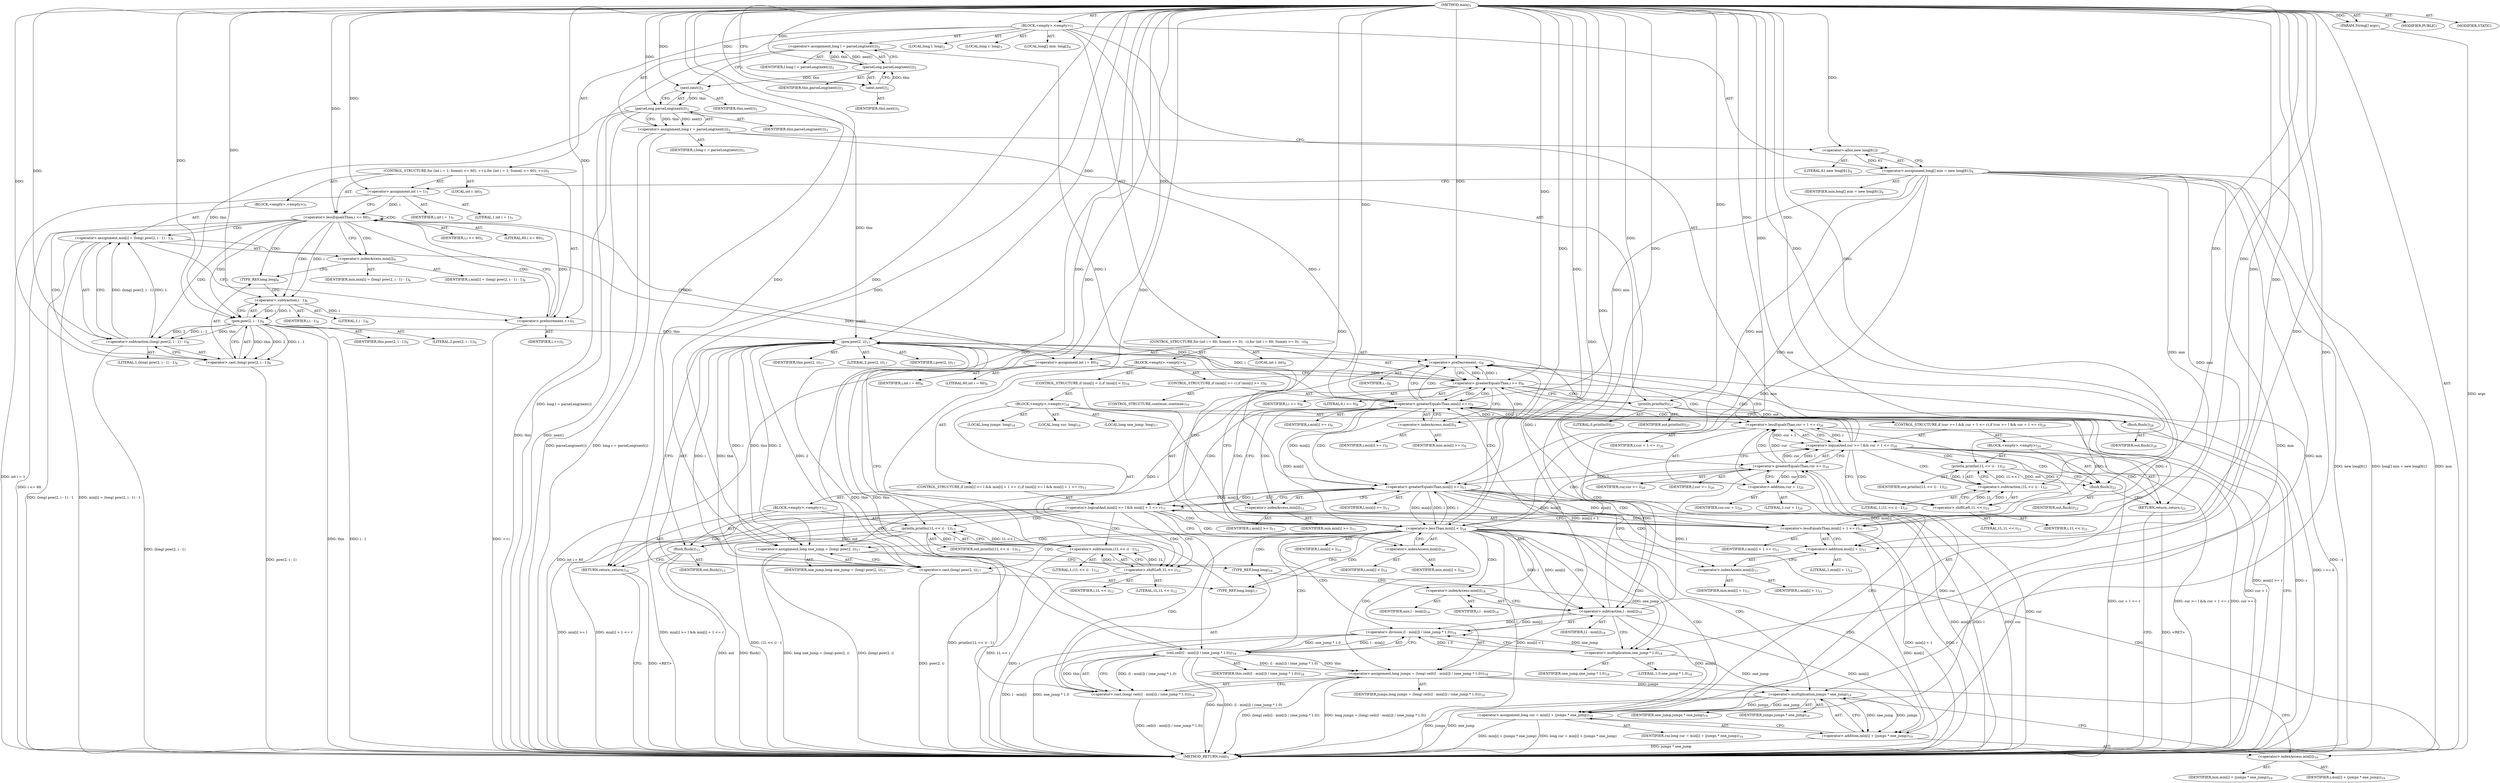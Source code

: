 digraph "main" {  
"17" [label = <(METHOD,main)<SUB>1</SUB>> ]
"18" [label = <(PARAM,String[] args)<SUB>1</SUB>> ]
"19" [label = <(BLOCK,&lt;empty&gt;,&lt;empty&gt;)<SUB>1</SUB>> ]
"20" [label = <(LOCAL,long l: long)<SUB>2</SUB>> ]
"21" [label = <(&lt;operator&gt;.assignment,long l = parseLong(next()))<SUB>2</SUB>> ]
"22" [label = <(IDENTIFIER,l,long l = parseLong(next()))<SUB>2</SUB>> ]
"23" [label = <(parseLong,parseLong(next()))<SUB>2</SUB>> ]
"24" [label = <(IDENTIFIER,this,parseLong(next()))<SUB>2</SUB>> ]
"25" [label = <(next,next())<SUB>2</SUB>> ]
"26" [label = <(IDENTIFIER,this,next())<SUB>2</SUB>> ]
"27" [label = <(LOCAL,long r: long)<SUB>3</SUB>> ]
"28" [label = <(&lt;operator&gt;.assignment,long r = parseLong(next()))<SUB>3</SUB>> ]
"29" [label = <(IDENTIFIER,r,long r = parseLong(next()))<SUB>3</SUB>> ]
"30" [label = <(parseLong,parseLong(next()))<SUB>3</SUB>> ]
"31" [label = <(IDENTIFIER,this,parseLong(next()))<SUB>3</SUB>> ]
"32" [label = <(next,next())<SUB>3</SUB>> ]
"33" [label = <(IDENTIFIER,this,next())<SUB>3</SUB>> ]
"34" [label = <(LOCAL,long[] min: long[])<SUB>4</SUB>> ]
"35" [label = <(&lt;operator&gt;.assignment,long[] min = new long[61])<SUB>4</SUB>> ]
"36" [label = <(IDENTIFIER,min,long[] min = new long[61])<SUB>4</SUB>> ]
"37" [label = <(&lt;operator&gt;.alloc,new long[61])> ]
"38" [label = <(LITERAL,61,new long[61])<SUB>4</SUB>> ]
"39" [label = <(CONTROL_STRUCTURE,for (int i = 1; Some(i &lt;= 60); ++i),for (int i = 1; Some(i &lt;= 60); ++i))<SUB>5</SUB>> ]
"40" [label = <(LOCAL,int i: int)<SUB>5</SUB>> ]
"41" [label = <(&lt;operator&gt;.assignment,int i = 1)<SUB>5</SUB>> ]
"42" [label = <(IDENTIFIER,i,int i = 1)<SUB>5</SUB>> ]
"43" [label = <(LITERAL,1,int i = 1)<SUB>5</SUB>> ]
"44" [label = <(&lt;operator&gt;.lessEqualsThan,i &lt;= 60)<SUB>5</SUB>> ]
"45" [label = <(IDENTIFIER,i,i &lt;= 60)<SUB>5</SUB>> ]
"46" [label = <(LITERAL,60,i &lt;= 60)<SUB>5</SUB>> ]
"47" [label = <(&lt;operator&gt;.preIncrement,++i)<SUB>5</SUB>> ]
"48" [label = <(IDENTIFIER,i,++i)<SUB>5</SUB>> ]
"49" [label = <(BLOCK,&lt;empty&gt;,&lt;empty&gt;)<SUB>5</SUB>> ]
"50" [label = <(&lt;operator&gt;.assignment,min[i] = (long) pow(2, i - 1) - 1)<SUB>6</SUB>> ]
"51" [label = <(&lt;operator&gt;.indexAccess,min[i])<SUB>6</SUB>> ]
"52" [label = <(IDENTIFIER,min,min[i] = (long) pow(2, i - 1) - 1)<SUB>6</SUB>> ]
"53" [label = <(IDENTIFIER,i,min[i] = (long) pow(2, i - 1) - 1)<SUB>6</SUB>> ]
"54" [label = <(&lt;operator&gt;.subtraction,(long) pow(2, i - 1) - 1)<SUB>6</SUB>> ]
"55" [label = <(&lt;operator&gt;.cast,(long) pow(2, i - 1))<SUB>6</SUB>> ]
"56" [label = <(TYPE_REF,long,long)<SUB>6</SUB>> ]
"57" [label = <(pow,pow(2, i - 1))<SUB>6</SUB>> ]
"58" [label = <(IDENTIFIER,this,pow(2, i - 1))<SUB>6</SUB>> ]
"59" [label = <(LITERAL,2,pow(2, i - 1))<SUB>6</SUB>> ]
"60" [label = <(&lt;operator&gt;.subtraction,i - 1)<SUB>6</SUB>> ]
"61" [label = <(IDENTIFIER,i,i - 1)<SUB>6</SUB>> ]
"62" [label = <(LITERAL,1,i - 1)<SUB>6</SUB>> ]
"63" [label = <(LITERAL,1,(long) pow(2, i - 1) - 1)<SUB>6</SUB>> ]
"64" [label = <(CONTROL_STRUCTURE,for (int i = 60; Some(i &gt;= 0); --i),for (int i = 60; Some(i &gt;= 0); --i))<SUB>8</SUB>> ]
"65" [label = <(LOCAL,int i: int)<SUB>8</SUB>> ]
"66" [label = <(&lt;operator&gt;.assignment,int i = 60)<SUB>8</SUB>> ]
"67" [label = <(IDENTIFIER,i,int i = 60)<SUB>8</SUB>> ]
"68" [label = <(LITERAL,60,int i = 60)<SUB>8</SUB>> ]
"69" [label = <(&lt;operator&gt;.greaterEqualsThan,i &gt;= 0)<SUB>8</SUB>> ]
"70" [label = <(IDENTIFIER,i,i &gt;= 0)<SUB>8</SUB>> ]
"71" [label = <(LITERAL,0,i &gt;= 0)<SUB>8</SUB>> ]
"72" [label = <(&lt;operator&gt;.preDecrement,--i)<SUB>8</SUB>> ]
"73" [label = <(IDENTIFIER,i,--i)<SUB>8</SUB>> ]
"74" [label = <(BLOCK,&lt;empty&gt;,&lt;empty&gt;)<SUB>8</SUB>> ]
"75" [label = <(CONTROL_STRUCTURE,if (min[i] &gt;= r),if (min[i] &gt;= r))<SUB>9</SUB>> ]
"76" [label = <(&lt;operator&gt;.greaterEqualsThan,min[i] &gt;= r)<SUB>9</SUB>> ]
"77" [label = <(&lt;operator&gt;.indexAccess,min[i])<SUB>9</SUB>> ]
"78" [label = <(IDENTIFIER,min,min[i] &gt;= r)<SUB>9</SUB>> ]
"79" [label = <(IDENTIFIER,i,min[i] &gt;= r)<SUB>9</SUB>> ]
"80" [label = <(IDENTIFIER,r,min[i] &gt;= r)<SUB>9</SUB>> ]
"81" [label = <(CONTROL_STRUCTURE,continue;,continue;)<SUB>10</SUB>> ]
"82" [label = <(CONTROL_STRUCTURE,if (min[i] &gt;= l &amp;&amp; min[i] + 1 &lt;= r),if (min[i] &gt;= l &amp;&amp; min[i] + 1 &lt;= r))<SUB>11</SUB>> ]
"83" [label = <(&lt;operator&gt;.logicalAnd,min[i] &gt;= l &amp;&amp; min[i] + 1 &lt;= r)<SUB>11</SUB>> ]
"84" [label = <(&lt;operator&gt;.greaterEqualsThan,min[i] &gt;= l)<SUB>11</SUB>> ]
"85" [label = <(&lt;operator&gt;.indexAccess,min[i])<SUB>11</SUB>> ]
"86" [label = <(IDENTIFIER,min,min[i] &gt;= l)<SUB>11</SUB>> ]
"87" [label = <(IDENTIFIER,i,min[i] &gt;= l)<SUB>11</SUB>> ]
"88" [label = <(IDENTIFIER,l,min[i] &gt;= l)<SUB>11</SUB>> ]
"89" [label = <(&lt;operator&gt;.lessEqualsThan,min[i] + 1 &lt;= r)<SUB>11</SUB>> ]
"90" [label = <(&lt;operator&gt;.addition,min[i] + 1)<SUB>11</SUB>> ]
"91" [label = <(&lt;operator&gt;.indexAccess,min[i])<SUB>11</SUB>> ]
"92" [label = <(IDENTIFIER,min,min[i] + 1)<SUB>11</SUB>> ]
"93" [label = <(IDENTIFIER,i,min[i] + 1)<SUB>11</SUB>> ]
"94" [label = <(LITERAL,1,min[i] + 1)<SUB>11</SUB>> ]
"95" [label = <(IDENTIFIER,r,min[i] + 1 &lt;= r)<SUB>11</SUB>> ]
"96" [label = <(BLOCK,&lt;empty&gt;,&lt;empty&gt;)<SUB>11</SUB>> ]
"97" [label = <(println,println((1L &lt;&lt; i) - 1))<SUB>12</SUB>> ]
"98" [label = <(IDENTIFIER,out,println((1L &lt;&lt; i) - 1))<SUB>12</SUB>> ]
"99" [label = <(&lt;operator&gt;.subtraction,(1L &lt;&lt; i) - 1)<SUB>12</SUB>> ]
"100" [label = <(&lt;operator&gt;.shiftLeft,1L &lt;&lt; i)<SUB>12</SUB>> ]
"101" [label = <(LITERAL,1L,1L &lt;&lt; i)<SUB>12</SUB>> ]
"102" [label = <(IDENTIFIER,i,1L &lt;&lt; i)<SUB>12</SUB>> ]
"103" [label = <(LITERAL,1,(1L &lt;&lt; i) - 1)<SUB>12</SUB>> ]
"104" [label = <(flush,flush())<SUB>13</SUB>> ]
"105" [label = <(IDENTIFIER,out,flush())<SUB>13</SUB>> ]
"106" [label = <(RETURN,return;,return;)<SUB>14</SUB>> ]
"107" [label = <(CONTROL_STRUCTURE,if (min[i] &lt; l),if (min[i] &lt; l))<SUB>16</SUB>> ]
"108" [label = <(&lt;operator&gt;.lessThan,min[i] &lt; l)<SUB>16</SUB>> ]
"109" [label = <(&lt;operator&gt;.indexAccess,min[i])<SUB>16</SUB>> ]
"110" [label = <(IDENTIFIER,min,min[i] &lt; l)<SUB>16</SUB>> ]
"111" [label = <(IDENTIFIER,i,min[i] &lt; l)<SUB>16</SUB>> ]
"112" [label = <(IDENTIFIER,l,min[i] &lt; l)<SUB>16</SUB>> ]
"113" [label = <(BLOCK,&lt;empty&gt;,&lt;empty&gt;)<SUB>16</SUB>> ]
"114" [label = <(LOCAL,long one_jump: long)<SUB>17</SUB>> ]
"115" [label = <(&lt;operator&gt;.assignment,long one_jump = (long) pow(2, i))<SUB>17</SUB>> ]
"116" [label = <(IDENTIFIER,one_jump,long one_jump = (long) pow(2, i))<SUB>17</SUB>> ]
"117" [label = <(&lt;operator&gt;.cast,(long) pow(2, i))<SUB>17</SUB>> ]
"118" [label = <(TYPE_REF,long,long)<SUB>17</SUB>> ]
"119" [label = <(pow,pow(2, i))<SUB>17</SUB>> ]
"120" [label = <(IDENTIFIER,this,pow(2, i))<SUB>17</SUB>> ]
"121" [label = <(LITERAL,2,pow(2, i))<SUB>17</SUB>> ]
"122" [label = <(IDENTIFIER,i,pow(2, i))<SUB>17</SUB>> ]
"123" [label = <(LOCAL,long jumps: long)<SUB>18</SUB>> ]
"124" [label = <(&lt;operator&gt;.assignment,long jumps = (long) ceil((l - min[i]) / (one_jump * 1.0)))<SUB>18</SUB>> ]
"125" [label = <(IDENTIFIER,jumps,long jumps = (long) ceil((l - min[i]) / (one_jump * 1.0)))<SUB>18</SUB>> ]
"126" [label = <(&lt;operator&gt;.cast,(long) ceil((l - min[i]) / (one_jump * 1.0)))<SUB>18</SUB>> ]
"127" [label = <(TYPE_REF,long,long)<SUB>18</SUB>> ]
"128" [label = <(ceil,ceil((l - min[i]) / (one_jump * 1.0)))<SUB>18</SUB>> ]
"129" [label = <(IDENTIFIER,this,ceil((l - min[i]) / (one_jump * 1.0)))<SUB>18</SUB>> ]
"130" [label = <(&lt;operator&gt;.division,(l - min[i]) / (one_jump * 1.0))<SUB>18</SUB>> ]
"131" [label = <(&lt;operator&gt;.subtraction,l - min[i])<SUB>18</SUB>> ]
"132" [label = <(IDENTIFIER,l,l - min[i])<SUB>18</SUB>> ]
"133" [label = <(&lt;operator&gt;.indexAccess,min[i])<SUB>18</SUB>> ]
"134" [label = <(IDENTIFIER,min,l - min[i])<SUB>18</SUB>> ]
"135" [label = <(IDENTIFIER,i,l - min[i])<SUB>18</SUB>> ]
"136" [label = <(&lt;operator&gt;.multiplication,one_jump * 1.0)<SUB>18</SUB>> ]
"137" [label = <(IDENTIFIER,one_jump,one_jump * 1.0)<SUB>18</SUB>> ]
"138" [label = <(LITERAL,1.0,one_jump * 1.0)<SUB>18</SUB>> ]
"139" [label = <(LOCAL,long cur: long)<SUB>19</SUB>> ]
"140" [label = <(&lt;operator&gt;.assignment,long cur = min[i] + (jumps * one_jump))<SUB>19</SUB>> ]
"141" [label = <(IDENTIFIER,cur,long cur = min[i] + (jumps * one_jump))<SUB>19</SUB>> ]
"142" [label = <(&lt;operator&gt;.addition,min[i] + (jumps * one_jump))<SUB>19</SUB>> ]
"143" [label = <(&lt;operator&gt;.indexAccess,min[i])<SUB>19</SUB>> ]
"144" [label = <(IDENTIFIER,min,min[i] + (jumps * one_jump))<SUB>19</SUB>> ]
"145" [label = <(IDENTIFIER,i,min[i] + (jumps * one_jump))<SUB>19</SUB>> ]
"146" [label = <(&lt;operator&gt;.multiplication,jumps * one_jump)<SUB>19</SUB>> ]
"147" [label = <(IDENTIFIER,jumps,jumps * one_jump)<SUB>19</SUB>> ]
"148" [label = <(IDENTIFIER,one_jump,jumps * one_jump)<SUB>19</SUB>> ]
"149" [label = <(CONTROL_STRUCTURE,if (cur &gt;= l &amp;&amp; cur + 1 &lt;= r),if (cur &gt;= l &amp;&amp; cur + 1 &lt;= r))<SUB>20</SUB>> ]
"150" [label = <(&lt;operator&gt;.logicalAnd,cur &gt;= l &amp;&amp; cur + 1 &lt;= r)<SUB>20</SUB>> ]
"151" [label = <(&lt;operator&gt;.greaterEqualsThan,cur &gt;= l)<SUB>20</SUB>> ]
"152" [label = <(IDENTIFIER,cur,cur &gt;= l)<SUB>20</SUB>> ]
"153" [label = <(IDENTIFIER,l,cur &gt;= l)<SUB>20</SUB>> ]
"154" [label = <(&lt;operator&gt;.lessEqualsThan,cur + 1 &lt;= r)<SUB>20</SUB>> ]
"155" [label = <(&lt;operator&gt;.addition,cur + 1)<SUB>20</SUB>> ]
"156" [label = <(IDENTIFIER,cur,cur + 1)<SUB>20</SUB>> ]
"157" [label = <(LITERAL,1,cur + 1)<SUB>20</SUB>> ]
"158" [label = <(IDENTIFIER,r,cur + 1 &lt;= r)<SUB>20</SUB>> ]
"159" [label = <(BLOCK,&lt;empty&gt;,&lt;empty&gt;)<SUB>20</SUB>> ]
"160" [label = <(println,println((1L &lt;&lt; i) - 1))<SUB>21</SUB>> ]
"161" [label = <(IDENTIFIER,out,println((1L &lt;&lt; i) - 1))<SUB>21</SUB>> ]
"162" [label = <(&lt;operator&gt;.subtraction,(1L &lt;&lt; i) - 1)<SUB>21</SUB>> ]
"163" [label = <(&lt;operator&gt;.shiftLeft,1L &lt;&lt; i)<SUB>21</SUB>> ]
"164" [label = <(LITERAL,1L,1L &lt;&lt; i)<SUB>21</SUB>> ]
"165" [label = <(IDENTIFIER,i,1L &lt;&lt; i)<SUB>21</SUB>> ]
"166" [label = <(LITERAL,1,(1L &lt;&lt; i) - 1)<SUB>21</SUB>> ]
"167" [label = <(flush,flush())<SUB>22</SUB>> ]
"168" [label = <(IDENTIFIER,out,flush())<SUB>22</SUB>> ]
"169" [label = <(RETURN,return;,return;)<SUB>23</SUB>> ]
"170" [label = <(println,println(0))<SUB>27</SUB>> ]
"171" [label = <(IDENTIFIER,out,println(0))<SUB>27</SUB>> ]
"172" [label = <(LITERAL,0,println(0))<SUB>27</SUB>> ]
"173" [label = <(flush,flush())<SUB>28</SUB>> ]
"174" [label = <(IDENTIFIER,out,flush())<SUB>28</SUB>> ]
"175" [label = <(MODIFIER,PUBLIC)> ]
"176" [label = <(MODIFIER,STATIC)> ]
"177" [label = <(METHOD_RETURN,void)<SUB>1</SUB>> ]
  "17" -> "18"  [ label = "AST: "] 
  "17" -> "19"  [ label = "AST: "] 
  "17" -> "175"  [ label = "AST: "] 
  "17" -> "176"  [ label = "AST: "] 
  "17" -> "177"  [ label = "AST: "] 
  "19" -> "20"  [ label = "AST: "] 
  "19" -> "21"  [ label = "AST: "] 
  "19" -> "27"  [ label = "AST: "] 
  "19" -> "28"  [ label = "AST: "] 
  "19" -> "34"  [ label = "AST: "] 
  "19" -> "35"  [ label = "AST: "] 
  "19" -> "39"  [ label = "AST: "] 
  "19" -> "64"  [ label = "AST: "] 
  "19" -> "170"  [ label = "AST: "] 
  "19" -> "173"  [ label = "AST: "] 
  "21" -> "22"  [ label = "AST: "] 
  "21" -> "23"  [ label = "AST: "] 
  "23" -> "24"  [ label = "AST: "] 
  "23" -> "25"  [ label = "AST: "] 
  "25" -> "26"  [ label = "AST: "] 
  "28" -> "29"  [ label = "AST: "] 
  "28" -> "30"  [ label = "AST: "] 
  "30" -> "31"  [ label = "AST: "] 
  "30" -> "32"  [ label = "AST: "] 
  "32" -> "33"  [ label = "AST: "] 
  "35" -> "36"  [ label = "AST: "] 
  "35" -> "37"  [ label = "AST: "] 
  "37" -> "38"  [ label = "AST: "] 
  "39" -> "40"  [ label = "AST: "] 
  "39" -> "41"  [ label = "AST: "] 
  "39" -> "44"  [ label = "AST: "] 
  "39" -> "47"  [ label = "AST: "] 
  "39" -> "49"  [ label = "AST: "] 
  "41" -> "42"  [ label = "AST: "] 
  "41" -> "43"  [ label = "AST: "] 
  "44" -> "45"  [ label = "AST: "] 
  "44" -> "46"  [ label = "AST: "] 
  "47" -> "48"  [ label = "AST: "] 
  "49" -> "50"  [ label = "AST: "] 
  "50" -> "51"  [ label = "AST: "] 
  "50" -> "54"  [ label = "AST: "] 
  "51" -> "52"  [ label = "AST: "] 
  "51" -> "53"  [ label = "AST: "] 
  "54" -> "55"  [ label = "AST: "] 
  "54" -> "63"  [ label = "AST: "] 
  "55" -> "56"  [ label = "AST: "] 
  "55" -> "57"  [ label = "AST: "] 
  "57" -> "58"  [ label = "AST: "] 
  "57" -> "59"  [ label = "AST: "] 
  "57" -> "60"  [ label = "AST: "] 
  "60" -> "61"  [ label = "AST: "] 
  "60" -> "62"  [ label = "AST: "] 
  "64" -> "65"  [ label = "AST: "] 
  "64" -> "66"  [ label = "AST: "] 
  "64" -> "69"  [ label = "AST: "] 
  "64" -> "72"  [ label = "AST: "] 
  "64" -> "74"  [ label = "AST: "] 
  "66" -> "67"  [ label = "AST: "] 
  "66" -> "68"  [ label = "AST: "] 
  "69" -> "70"  [ label = "AST: "] 
  "69" -> "71"  [ label = "AST: "] 
  "72" -> "73"  [ label = "AST: "] 
  "74" -> "75"  [ label = "AST: "] 
  "74" -> "82"  [ label = "AST: "] 
  "74" -> "107"  [ label = "AST: "] 
  "75" -> "76"  [ label = "AST: "] 
  "75" -> "81"  [ label = "AST: "] 
  "76" -> "77"  [ label = "AST: "] 
  "76" -> "80"  [ label = "AST: "] 
  "77" -> "78"  [ label = "AST: "] 
  "77" -> "79"  [ label = "AST: "] 
  "82" -> "83"  [ label = "AST: "] 
  "82" -> "96"  [ label = "AST: "] 
  "83" -> "84"  [ label = "AST: "] 
  "83" -> "89"  [ label = "AST: "] 
  "84" -> "85"  [ label = "AST: "] 
  "84" -> "88"  [ label = "AST: "] 
  "85" -> "86"  [ label = "AST: "] 
  "85" -> "87"  [ label = "AST: "] 
  "89" -> "90"  [ label = "AST: "] 
  "89" -> "95"  [ label = "AST: "] 
  "90" -> "91"  [ label = "AST: "] 
  "90" -> "94"  [ label = "AST: "] 
  "91" -> "92"  [ label = "AST: "] 
  "91" -> "93"  [ label = "AST: "] 
  "96" -> "97"  [ label = "AST: "] 
  "96" -> "104"  [ label = "AST: "] 
  "96" -> "106"  [ label = "AST: "] 
  "97" -> "98"  [ label = "AST: "] 
  "97" -> "99"  [ label = "AST: "] 
  "99" -> "100"  [ label = "AST: "] 
  "99" -> "103"  [ label = "AST: "] 
  "100" -> "101"  [ label = "AST: "] 
  "100" -> "102"  [ label = "AST: "] 
  "104" -> "105"  [ label = "AST: "] 
  "107" -> "108"  [ label = "AST: "] 
  "107" -> "113"  [ label = "AST: "] 
  "108" -> "109"  [ label = "AST: "] 
  "108" -> "112"  [ label = "AST: "] 
  "109" -> "110"  [ label = "AST: "] 
  "109" -> "111"  [ label = "AST: "] 
  "113" -> "114"  [ label = "AST: "] 
  "113" -> "115"  [ label = "AST: "] 
  "113" -> "123"  [ label = "AST: "] 
  "113" -> "124"  [ label = "AST: "] 
  "113" -> "139"  [ label = "AST: "] 
  "113" -> "140"  [ label = "AST: "] 
  "113" -> "149"  [ label = "AST: "] 
  "115" -> "116"  [ label = "AST: "] 
  "115" -> "117"  [ label = "AST: "] 
  "117" -> "118"  [ label = "AST: "] 
  "117" -> "119"  [ label = "AST: "] 
  "119" -> "120"  [ label = "AST: "] 
  "119" -> "121"  [ label = "AST: "] 
  "119" -> "122"  [ label = "AST: "] 
  "124" -> "125"  [ label = "AST: "] 
  "124" -> "126"  [ label = "AST: "] 
  "126" -> "127"  [ label = "AST: "] 
  "126" -> "128"  [ label = "AST: "] 
  "128" -> "129"  [ label = "AST: "] 
  "128" -> "130"  [ label = "AST: "] 
  "130" -> "131"  [ label = "AST: "] 
  "130" -> "136"  [ label = "AST: "] 
  "131" -> "132"  [ label = "AST: "] 
  "131" -> "133"  [ label = "AST: "] 
  "133" -> "134"  [ label = "AST: "] 
  "133" -> "135"  [ label = "AST: "] 
  "136" -> "137"  [ label = "AST: "] 
  "136" -> "138"  [ label = "AST: "] 
  "140" -> "141"  [ label = "AST: "] 
  "140" -> "142"  [ label = "AST: "] 
  "142" -> "143"  [ label = "AST: "] 
  "142" -> "146"  [ label = "AST: "] 
  "143" -> "144"  [ label = "AST: "] 
  "143" -> "145"  [ label = "AST: "] 
  "146" -> "147"  [ label = "AST: "] 
  "146" -> "148"  [ label = "AST: "] 
  "149" -> "150"  [ label = "AST: "] 
  "149" -> "159"  [ label = "AST: "] 
  "150" -> "151"  [ label = "AST: "] 
  "150" -> "154"  [ label = "AST: "] 
  "151" -> "152"  [ label = "AST: "] 
  "151" -> "153"  [ label = "AST: "] 
  "154" -> "155"  [ label = "AST: "] 
  "154" -> "158"  [ label = "AST: "] 
  "155" -> "156"  [ label = "AST: "] 
  "155" -> "157"  [ label = "AST: "] 
  "159" -> "160"  [ label = "AST: "] 
  "159" -> "167"  [ label = "AST: "] 
  "159" -> "169"  [ label = "AST: "] 
  "160" -> "161"  [ label = "AST: "] 
  "160" -> "162"  [ label = "AST: "] 
  "162" -> "163"  [ label = "AST: "] 
  "162" -> "166"  [ label = "AST: "] 
  "163" -> "164"  [ label = "AST: "] 
  "163" -> "165"  [ label = "AST: "] 
  "167" -> "168"  [ label = "AST: "] 
  "170" -> "171"  [ label = "AST: "] 
  "170" -> "172"  [ label = "AST: "] 
  "173" -> "174"  [ label = "AST: "] 
  "21" -> "32"  [ label = "CFG: "] 
  "28" -> "37"  [ label = "CFG: "] 
  "35" -> "41"  [ label = "CFG: "] 
  "170" -> "173"  [ label = "CFG: "] 
  "173" -> "177"  [ label = "CFG: "] 
  "23" -> "21"  [ label = "CFG: "] 
  "30" -> "28"  [ label = "CFG: "] 
  "37" -> "35"  [ label = "CFG: "] 
  "41" -> "44"  [ label = "CFG: "] 
  "44" -> "51"  [ label = "CFG: "] 
  "44" -> "66"  [ label = "CFG: "] 
  "47" -> "44"  [ label = "CFG: "] 
  "66" -> "69"  [ label = "CFG: "] 
  "69" -> "77"  [ label = "CFG: "] 
  "69" -> "170"  [ label = "CFG: "] 
  "72" -> "69"  [ label = "CFG: "] 
  "25" -> "23"  [ label = "CFG: "] 
  "32" -> "30"  [ label = "CFG: "] 
  "50" -> "47"  [ label = "CFG: "] 
  "51" -> "56"  [ label = "CFG: "] 
  "54" -> "50"  [ label = "CFG: "] 
  "76" -> "72"  [ label = "CFG: "] 
  "76" -> "85"  [ label = "CFG: "] 
  "83" -> "100"  [ label = "CFG: "] 
  "83" -> "109"  [ label = "CFG: "] 
  "108" -> "118"  [ label = "CFG: "] 
  "108" -> "72"  [ label = "CFG: "] 
  "55" -> "54"  [ label = "CFG: "] 
  "77" -> "76"  [ label = "CFG: "] 
  "84" -> "83"  [ label = "CFG: "] 
  "84" -> "91"  [ label = "CFG: "] 
  "89" -> "83"  [ label = "CFG: "] 
  "97" -> "104"  [ label = "CFG: "] 
  "104" -> "106"  [ label = "CFG: "] 
  "106" -> "177"  [ label = "CFG: "] 
  "109" -> "108"  [ label = "CFG: "] 
  "115" -> "127"  [ label = "CFG: "] 
  "124" -> "143"  [ label = "CFG: "] 
  "140" -> "151"  [ label = "CFG: "] 
  "56" -> "60"  [ label = "CFG: "] 
  "57" -> "55"  [ label = "CFG: "] 
  "85" -> "84"  [ label = "CFG: "] 
  "90" -> "89"  [ label = "CFG: "] 
  "99" -> "97"  [ label = "CFG: "] 
  "117" -> "115"  [ label = "CFG: "] 
  "126" -> "124"  [ label = "CFG: "] 
  "142" -> "140"  [ label = "CFG: "] 
  "150" -> "163"  [ label = "CFG: "] 
  "150" -> "72"  [ label = "CFG: "] 
  "60" -> "57"  [ label = "CFG: "] 
  "91" -> "90"  [ label = "CFG: "] 
  "100" -> "99"  [ label = "CFG: "] 
  "118" -> "119"  [ label = "CFG: "] 
  "119" -> "117"  [ label = "CFG: "] 
  "127" -> "133"  [ label = "CFG: "] 
  "128" -> "126"  [ label = "CFG: "] 
  "143" -> "146"  [ label = "CFG: "] 
  "146" -> "142"  [ label = "CFG: "] 
  "151" -> "150"  [ label = "CFG: "] 
  "151" -> "155"  [ label = "CFG: "] 
  "154" -> "150"  [ label = "CFG: "] 
  "160" -> "167"  [ label = "CFG: "] 
  "167" -> "169"  [ label = "CFG: "] 
  "169" -> "177"  [ label = "CFG: "] 
  "130" -> "128"  [ label = "CFG: "] 
  "155" -> "154"  [ label = "CFG: "] 
  "162" -> "160"  [ label = "CFG: "] 
  "131" -> "136"  [ label = "CFG: "] 
  "136" -> "130"  [ label = "CFG: "] 
  "163" -> "162"  [ label = "CFG: "] 
  "133" -> "131"  [ label = "CFG: "] 
  "17" -> "25"  [ label = "CFG: "] 
  "169" -> "177"  [ label = "DDG: &lt;RET&gt;"] 
  "106" -> "177"  [ label = "DDG: &lt;RET&gt;"] 
  "18" -> "177"  [ label = "DDG: args"] 
  "21" -> "177"  [ label = "DDG: long l = parseLong(next())"] 
  "30" -> "177"  [ label = "DDG: this"] 
  "30" -> "177"  [ label = "DDG: next()"] 
  "28" -> "177"  [ label = "DDG: parseLong(next())"] 
  "28" -> "177"  [ label = "DDG: long r = parseLong(next())"] 
  "35" -> "177"  [ label = "DDG: min"] 
  "35" -> "177"  [ label = "DDG: new long[61]"] 
  "35" -> "177"  [ label = "DDG: long[] min = new long[61]"] 
  "41" -> "177"  [ label = "DDG: int i = 1"] 
  "44" -> "177"  [ label = "DDG: i &lt;= 60"] 
  "66" -> "177"  [ label = "DDG: int i = 60"] 
  "69" -> "177"  [ label = "DDG: i &gt;= 0"] 
  "76" -> "177"  [ label = "DDG: r"] 
  "76" -> "177"  [ label = "DDG: min[i] &gt;= r"] 
  "84" -> "177"  [ label = "DDG: min[i]"] 
  "84" -> "177"  [ label = "DDG: l"] 
  "83" -> "177"  [ label = "DDG: min[i] &gt;= l"] 
  "90" -> "177"  [ label = "DDG: min[i]"] 
  "89" -> "177"  [ label = "DDG: min[i] + 1"] 
  "89" -> "177"  [ label = "DDG: r"] 
  "83" -> "177"  [ label = "DDG: min[i] + 1 &lt;= r"] 
  "83" -> "177"  [ label = "DDG: min[i] &gt;= l &amp;&amp; min[i] + 1 &lt;= r"] 
  "108" -> "177"  [ label = "DDG: min[i] &lt; l"] 
  "117" -> "177"  [ label = "DDG: pow(2, i)"] 
  "115" -> "177"  [ label = "DDG: (long) pow(2, i)"] 
  "115" -> "177"  [ label = "DDG: long one_jump = (long) pow(2, i)"] 
  "128" -> "177"  [ label = "DDG: this"] 
  "130" -> "177"  [ label = "DDG: l - min[i]"] 
  "130" -> "177"  [ label = "DDG: one_jump * 1.0"] 
  "128" -> "177"  [ label = "DDG: (l - min[i]) / (one_jump * 1.0)"] 
  "126" -> "177"  [ label = "DDG: ceil((l - min[i]) / (one_jump * 1.0))"] 
  "124" -> "177"  [ label = "DDG: (long) ceil((l - min[i]) / (one_jump * 1.0))"] 
  "124" -> "177"  [ label = "DDG: long jumps = (long) ceil((l - min[i]) / (one_jump * 1.0))"] 
  "146" -> "177"  [ label = "DDG: jumps"] 
  "146" -> "177"  [ label = "DDG: one_jump"] 
  "142" -> "177"  [ label = "DDG: jumps * one_jump"] 
  "140" -> "177"  [ label = "DDG: min[i] + (jumps * one_jump)"] 
  "140" -> "177"  [ label = "DDG: long cur = min[i] + (jumps * one_jump)"] 
  "151" -> "177"  [ label = "DDG: cur"] 
  "150" -> "177"  [ label = "DDG: cur &gt;= l"] 
  "155" -> "177"  [ label = "DDG: cur"] 
  "154" -> "177"  [ label = "DDG: cur + 1"] 
  "150" -> "177"  [ label = "DDG: cur + 1 &lt;= r"] 
  "150" -> "177"  [ label = "DDG: cur &gt;= l &amp;&amp; cur + 1 &lt;= r"] 
  "100" -> "177"  [ label = "DDG: i"] 
  "99" -> "177"  [ label = "DDG: 1L &lt;&lt; i"] 
  "97" -> "177"  [ label = "DDG: (1L &lt;&lt; i) - 1"] 
  "97" -> "177"  [ label = "DDG: println((1L &lt;&lt; i) - 1)"] 
  "104" -> "177"  [ label = "DDG: out"] 
  "104" -> "177"  [ label = "DDG: flush()"] 
  "72" -> "177"  [ label = "DDG: --i"] 
  "57" -> "177"  [ label = "DDG: this"] 
  "57" -> "177"  [ label = "DDG: i - 1"] 
  "55" -> "177"  [ label = "DDG: pow(2, i - 1)"] 
  "54" -> "177"  [ label = "DDG: (long) pow(2, i - 1)"] 
  "50" -> "177"  [ label = "DDG: (long) pow(2, i - 1) - 1"] 
  "50" -> "177"  [ label = "DDG: min[i] = (long) pow(2, i - 1) - 1"] 
  "47" -> "177"  [ label = "DDG: ++i"] 
  "17" -> "18"  [ label = "DDG: "] 
  "23" -> "21"  [ label = "DDG: this"] 
  "23" -> "21"  [ label = "DDG: next()"] 
  "30" -> "28"  [ label = "DDG: this"] 
  "30" -> "28"  [ label = "DDG: next()"] 
  "37" -> "35"  [ label = "DDG: 61"] 
  "17" -> "41"  [ label = "DDG: "] 
  "17" -> "66"  [ label = "DDG: "] 
  "17" -> "170"  [ label = "DDG: "] 
  "170" -> "173"  [ label = "DDG: out"] 
  "17" -> "173"  [ label = "DDG: "] 
  "25" -> "23"  [ label = "DDG: this"] 
  "17" -> "23"  [ label = "DDG: "] 
  "32" -> "30"  [ label = "DDG: this"] 
  "17" -> "30"  [ label = "DDG: "] 
  "17" -> "37"  [ label = "DDG: "] 
  "41" -> "44"  [ label = "DDG: i"] 
  "47" -> "44"  [ label = "DDG: i"] 
  "17" -> "44"  [ label = "DDG: "] 
  "60" -> "47"  [ label = "DDG: i"] 
  "17" -> "47"  [ label = "DDG: "] 
  "54" -> "50"  [ label = "DDG: (long) pow(2, i - 1)"] 
  "54" -> "50"  [ label = "DDG: 1"] 
  "66" -> "69"  [ label = "DDG: i"] 
  "72" -> "69"  [ label = "DDG: i"] 
  "17" -> "69"  [ label = "DDG: "] 
  "69" -> "72"  [ label = "DDG: i"] 
  "119" -> "72"  [ label = "DDG: i"] 
  "17" -> "72"  [ label = "DDG: "] 
  "17" -> "25"  [ label = "DDG: "] 
  "23" -> "32"  [ label = "DDG: this"] 
  "17" -> "32"  [ label = "DDG: "] 
  "17" -> "54"  [ label = "DDG: "] 
  "57" -> "54"  [ label = "DDG: this"] 
  "57" -> "54"  [ label = "DDG: 2"] 
  "57" -> "54"  [ label = "DDG: i - 1"] 
  "35" -> "76"  [ label = "DDG: min"] 
  "108" -> "76"  [ label = "DDG: min[i]"] 
  "50" -> "76"  [ label = "DDG: min[i]"] 
  "131" -> "76"  [ label = "DDG: min[i]"] 
  "28" -> "76"  [ label = "DDG: r"] 
  "89" -> "76"  [ label = "DDG: r"] 
  "154" -> "76"  [ label = "DDG: r"] 
  "17" -> "76"  [ label = "DDG: "] 
  "84" -> "83"  [ label = "DDG: min[i]"] 
  "84" -> "83"  [ label = "DDG: l"] 
  "89" -> "83"  [ label = "DDG: min[i] + 1"] 
  "89" -> "83"  [ label = "DDG: r"] 
  "17" -> "106"  [ label = "DDG: "] 
  "35" -> "108"  [ label = "DDG: min"] 
  "84" -> "108"  [ label = "DDG: min[i]"] 
  "84" -> "108"  [ label = "DDG: l"] 
  "17" -> "108"  [ label = "DDG: "] 
  "17" -> "115"  [ label = "DDG: "] 
  "119" -> "115"  [ label = "DDG: this"] 
  "119" -> "115"  [ label = "DDG: 2"] 
  "119" -> "115"  [ label = "DDG: i"] 
  "17" -> "124"  [ label = "DDG: "] 
  "128" -> "124"  [ label = "DDG: this"] 
  "128" -> "124"  [ label = "DDG: (l - min[i]) / (one_jump * 1.0)"] 
  "35" -> "140"  [ label = "DDG: min"] 
  "131" -> "140"  [ label = "DDG: min[i]"] 
  "146" -> "140"  [ label = "DDG: jumps"] 
  "146" -> "140"  [ label = "DDG: one_jump"] 
  "17" -> "55"  [ label = "DDG: "] 
  "57" -> "55"  [ label = "DDG: this"] 
  "57" -> "55"  [ label = "DDG: 2"] 
  "57" -> "55"  [ label = "DDG: i - 1"] 
  "35" -> "84"  [ label = "DDG: min"] 
  "76" -> "84"  [ label = "DDG: min[i]"] 
  "21" -> "84"  [ label = "DDG: l"] 
  "108" -> "84"  [ label = "DDG: l"] 
  "151" -> "84"  [ label = "DDG: l"] 
  "17" -> "84"  [ label = "DDG: "] 
  "35" -> "89"  [ label = "DDG: min"] 
  "84" -> "89"  [ label = "DDG: min[i]"] 
  "17" -> "89"  [ label = "DDG: "] 
  "76" -> "89"  [ label = "DDG: r"] 
  "17" -> "97"  [ label = "DDG: "] 
  "99" -> "97"  [ label = "DDG: 1L &lt;&lt; i"] 
  "99" -> "97"  [ label = "DDG: 1"] 
  "97" -> "104"  [ label = "DDG: out"] 
  "17" -> "104"  [ label = "DDG: "] 
  "30" -> "57"  [ label = "DDG: this"] 
  "17" -> "57"  [ label = "DDG: "] 
  "60" -> "57"  [ label = "DDG: i"] 
  "60" -> "57"  [ label = "DDG: 1"] 
  "35" -> "90"  [ label = "DDG: min"] 
  "84" -> "90"  [ label = "DDG: min[i]"] 
  "17" -> "90"  [ label = "DDG: "] 
  "100" -> "99"  [ label = "DDG: 1L"] 
  "100" -> "99"  [ label = "DDG: i"] 
  "17" -> "99"  [ label = "DDG: "] 
  "17" -> "117"  [ label = "DDG: "] 
  "119" -> "117"  [ label = "DDG: this"] 
  "119" -> "117"  [ label = "DDG: 2"] 
  "119" -> "117"  [ label = "DDG: i"] 
  "17" -> "126"  [ label = "DDG: "] 
  "128" -> "126"  [ label = "DDG: this"] 
  "128" -> "126"  [ label = "DDG: (l - min[i]) / (one_jump * 1.0)"] 
  "35" -> "142"  [ label = "DDG: min"] 
  "131" -> "142"  [ label = "DDG: min[i]"] 
  "146" -> "142"  [ label = "DDG: jumps"] 
  "146" -> "142"  [ label = "DDG: one_jump"] 
  "151" -> "150"  [ label = "DDG: cur"] 
  "151" -> "150"  [ label = "DDG: l"] 
  "154" -> "150"  [ label = "DDG: cur + 1"] 
  "154" -> "150"  [ label = "DDG: r"] 
  "17" -> "169"  [ label = "DDG: "] 
  "44" -> "60"  [ label = "DDG: i"] 
  "17" -> "60"  [ label = "DDG: "] 
  "17" -> "100"  [ label = "DDG: "] 
  "69" -> "100"  [ label = "DDG: i"] 
  "30" -> "119"  [ label = "DDG: this"] 
  "128" -> "119"  [ label = "DDG: this"] 
  "57" -> "119"  [ label = "DDG: this"] 
  "17" -> "119"  [ label = "DDG: "] 
  "69" -> "119"  [ label = "DDG: i"] 
  "119" -> "128"  [ label = "DDG: this"] 
  "17" -> "128"  [ label = "DDG: "] 
  "130" -> "128"  [ label = "DDG: l - min[i]"] 
  "130" -> "128"  [ label = "DDG: one_jump * 1.0"] 
  "124" -> "146"  [ label = "DDG: jumps"] 
  "17" -> "146"  [ label = "DDG: "] 
  "136" -> "146"  [ label = "DDG: one_jump"] 
  "140" -> "151"  [ label = "DDG: cur"] 
  "17" -> "151"  [ label = "DDG: "] 
  "131" -> "151"  [ label = "DDG: l"] 
  "151" -> "154"  [ label = "DDG: cur"] 
  "17" -> "154"  [ label = "DDG: "] 
  "76" -> "154"  [ label = "DDG: r"] 
  "89" -> "154"  [ label = "DDG: r"] 
  "17" -> "160"  [ label = "DDG: "] 
  "162" -> "160"  [ label = "DDG: 1L &lt;&lt; i"] 
  "162" -> "160"  [ label = "DDG: 1"] 
  "160" -> "167"  [ label = "DDG: out"] 
  "17" -> "167"  [ label = "DDG: "] 
  "131" -> "130"  [ label = "DDG: l"] 
  "131" -> "130"  [ label = "DDG: min[i]"] 
  "136" -> "130"  [ label = "DDG: one_jump"] 
  "136" -> "130"  [ label = "DDG: 1.0"] 
  "151" -> "155"  [ label = "DDG: cur"] 
  "17" -> "155"  [ label = "DDG: "] 
  "163" -> "162"  [ label = "DDG: 1L"] 
  "163" -> "162"  [ label = "DDG: i"] 
  "17" -> "162"  [ label = "DDG: "] 
  "108" -> "131"  [ label = "DDG: l"] 
  "17" -> "131"  [ label = "DDG: "] 
  "35" -> "131"  [ label = "DDG: min"] 
  "108" -> "131"  [ label = "DDG: min[i]"] 
  "115" -> "136"  [ label = "DDG: one_jump"] 
  "17" -> "136"  [ label = "DDG: "] 
  "17" -> "163"  [ label = "DDG: "] 
  "119" -> "163"  [ label = "DDG: i"] 
  "44" -> "60"  [ label = "CDG: "] 
  "44" -> "51"  [ label = "CDG: "] 
  "44" -> "57"  [ label = "CDG: "] 
  "44" -> "56"  [ label = "CDG: "] 
  "44" -> "50"  [ label = "CDG: "] 
  "44" -> "44"  [ label = "CDG: "] 
  "44" -> "54"  [ label = "CDG: "] 
  "44" -> "47"  [ label = "CDG: "] 
  "44" -> "55"  [ label = "CDG: "] 
  "69" -> "77"  [ label = "CDG: "] 
  "69" -> "170"  [ label = "CDG: "] 
  "69" -> "76"  [ label = "CDG: "] 
  "69" -> "173"  [ label = "CDG: "] 
  "76" -> "84"  [ label = "CDG: "] 
  "76" -> "85"  [ label = "CDG: "] 
  "76" -> "69"  [ label = "CDG: "] 
  "76" -> "72"  [ label = "CDG: "] 
  "76" -> "83"  [ label = "CDG: "] 
  "83" -> "104"  [ label = "CDG: "] 
  "83" -> "97"  [ label = "CDG: "] 
  "83" -> "100"  [ label = "CDG: "] 
  "83" -> "108"  [ label = "CDG: "] 
  "83" -> "99"  [ label = "CDG: "] 
  "83" -> "106"  [ label = "CDG: "] 
  "83" -> "109"  [ label = "CDG: "] 
  "108" -> "115"  [ label = "CDG: "] 
  "108" -> "136"  [ label = "CDG: "] 
  "108" -> "146"  [ label = "CDG: "] 
  "108" -> "128"  [ label = "CDG: "] 
  "108" -> "131"  [ label = "CDG: "] 
  "108" -> "69"  [ label = "CDG: "] 
  "108" -> "150"  [ label = "CDG: "] 
  "108" -> "151"  [ label = "CDG: "] 
  "108" -> "119"  [ label = "CDG: "] 
  "108" -> "130"  [ label = "CDG: "] 
  "108" -> "118"  [ label = "CDG: "] 
  "108" -> "127"  [ label = "CDG: "] 
  "108" -> "72"  [ label = "CDG: "] 
  "108" -> "142"  [ label = "CDG: "] 
  "108" -> "140"  [ label = "CDG: "] 
  "108" -> "143"  [ label = "CDG: "] 
  "108" -> "126"  [ label = "CDG: "] 
  "108" -> "117"  [ label = "CDG: "] 
  "108" -> "124"  [ label = "CDG: "] 
  "108" -> "133"  [ label = "CDG: "] 
  "84" -> "91"  [ label = "CDG: "] 
  "84" -> "90"  [ label = "CDG: "] 
  "84" -> "89"  [ label = "CDG: "] 
  "150" -> "167"  [ label = "CDG: "] 
  "150" -> "169"  [ label = "CDG: "] 
  "150" -> "163"  [ label = "CDG: "] 
  "150" -> "69"  [ label = "CDG: "] 
  "150" -> "162"  [ label = "CDG: "] 
  "150" -> "160"  [ label = "CDG: "] 
  "150" -> "72"  [ label = "CDG: "] 
  "151" -> "154"  [ label = "CDG: "] 
  "151" -> "155"  [ label = "CDG: "] 
}
